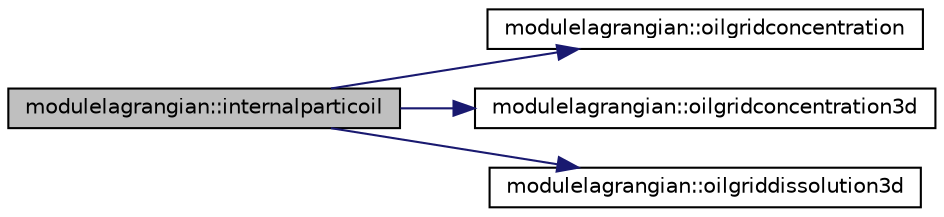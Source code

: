digraph "modulelagrangian::internalparticoil"
{
 // LATEX_PDF_SIZE
  edge [fontname="Helvetica",fontsize="10",labelfontname="Helvetica",labelfontsize="10"];
  node [fontname="Helvetica",fontsize="10",shape=record];
  rankdir="LR";
  Node1 [label="modulelagrangian::internalparticoil",height=0.2,width=0.4,color="black", fillcolor="grey75", style="filled", fontcolor="black",tooltip=" "];
  Node1 -> Node2 [color="midnightblue",fontsize="10",style="solid",fontname="Helvetica"];
  Node2 [label="modulelagrangian::oilgridconcentration",height=0.2,width=0.4,color="black", fillcolor="white", style="filled",URL="$namespacemodulelagrangian.html#aac3200bb7a0dbdfeccbc61aa00df6387",tooltip=" "];
  Node1 -> Node3 [color="midnightblue",fontsize="10",style="solid",fontname="Helvetica"];
  Node3 [label="modulelagrangian::oilgridconcentration3d",height=0.2,width=0.4,color="black", fillcolor="white", style="filled",URL="$namespacemodulelagrangian.html#aa09f0dae86aaba5199991f812e815936",tooltip=" "];
  Node1 -> Node4 [color="midnightblue",fontsize="10",style="solid",fontname="Helvetica"];
  Node4 [label="modulelagrangian::oilgriddissolution3d",height=0.2,width=0.4,color="black", fillcolor="white", style="filled",URL="$namespacemodulelagrangian.html#a39ff5de7cace8c7c236a47233fb2cb43",tooltip=" "];
}
